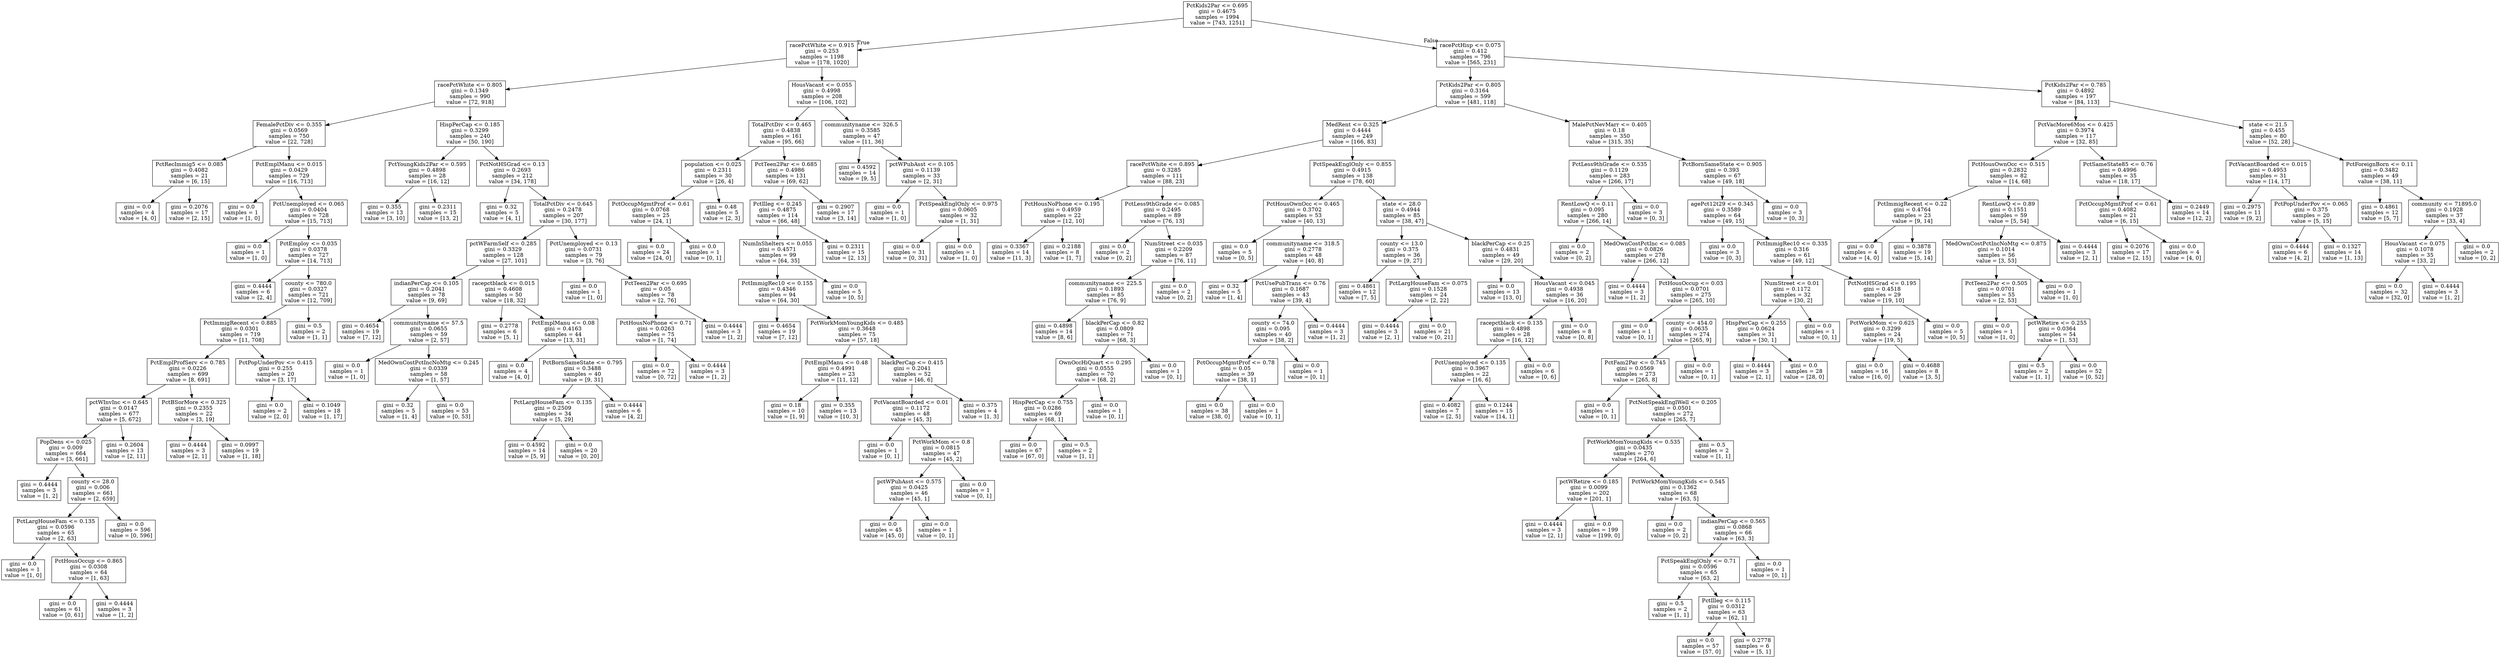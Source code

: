 digraph Tree {
node [shape=box] ;
0 [label="PctKids2Par <= 0.695\ngini = 0.4675\nsamples = 1994\nvalue = [743, 1251]"] ;
1 [label="racePctWhite <= 0.915\ngini = 0.253\nsamples = 1198\nvalue = [178, 1020]"] ;
0 -> 1 [labeldistance=2.5, labelangle=45, headlabel="True"] ;
2 [label="racePctWhite <= 0.805\ngini = 0.1349\nsamples = 990\nvalue = [72, 918]"] ;
1 -> 2 ;
3 [label="FemalePctDiv <= 0.355\ngini = 0.0569\nsamples = 750\nvalue = [22, 728]"] ;
2 -> 3 ;
4 [label="PctRecImmig5 <= 0.085\ngini = 0.4082\nsamples = 21\nvalue = [6, 15]"] ;
3 -> 4 ;
5 [label="gini = 0.0\nsamples = 4\nvalue = [4, 0]"] ;
4 -> 5 ;
6 [label="gini = 0.2076\nsamples = 17\nvalue = [2, 15]"] ;
4 -> 6 ;
7 [label="PctEmplManu <= 0.015\ngini = 0.0429\nsamples = 729\nvalue = [16, 713]"] ;
3 -> 7 ;
8 [label="gini = 0.0\nsamples = 1\nvalue = [1, 0]"] ;
7 -> 8 ;
9 [label="PctUnemployed <= 0.065\ngini = 0.0404\nsamples = 728\nvalue = [15, 713]"] ;
7 -> 9 ;
10 [label="gini = 0.0\nsamples = 1\nvalue = [1, 0]"] ;
9 -> 10 ;
11 [label="PctEmploy <= 0.035\ngini = 0.0378\nsamples = 727\nvalue = [14, 713]"] ;
9 -> 11 ;
12 [label="gini = 0.4444\nsamples = 6\nvalue = [2, 4]"] ;
11 -> 12 ;
13 [label="county <= 780.0\ngini = 0.0327\nsamples = 721\nvalue = [12, 709]"] ;
11 -> 13 ;
14 [label="PctImmigRecent <= 0.885\ngini = 0.0301\nsamples = 719\nvalue = [11, 708]"] ;
13 -> 14 ;
15 [label="PctEmplProfServ <= 0.785\ngini = 0.0226\nsamples = 699\nvalue = [8, 691]"] ;
14 -> 15 ;
16 [label="pctWInvInc <= 0.645\ngini = 0.0147\nsamples = 677\nvalue = [5, 672]"] ;
15 -> 16 ;
17 [label="PopDens <= 0.025\ngini = 0.009\nsamples = 664\nvalue = [3, 661]"] ;
16 -> 17 ;
18 [label="gini = 0.4444\nsamples = 3\nvalue = [1, 2]"] ;
17 -> 18 ;
19 [label="county <= 28.0\ngini = 0.006\nsamples = 661\nvalue = [2, 659]"] ;
17 -> 19 ;
20 [label="PctLargHouseFam <= 0.135\ngini = 0.0596\nsamples = 65\nvalue = [2, 63]"] ;
19 -> 20 ;
21 [label="gini = 0.0\nsamples = 1\nvalue = [1, 0]"] ;
20 -> 21 ;
22 [label="PctHousOccup <= 0.865\ngini = 0.0308\nsamples = 64\nvalue = [1, 63]"] ;
20 -> 22 ;
23 [label="gini = 0.0\nsamples = 61\nvalue = [0, 61]"] ;
22 -> 23 ;
24 [label="gini = 0.4444\nsamples = 3\nvalue = [1, 2]"] ;
22 -> 24 ;
25 [label="gini = 0.0\nsamples = 596\nvalue = [0, 596]"] ;
19 -> 25 ;
26 [label="gini = 0.2604\nsamples = 13\nvalue = [2, 11]"] ;
16 -> 26 ;
27 [label="PctBSorMore <= 0.325\ngini = 0.2355\nsamples = 22\nvalue = [3, 19]"] ;
15 -> 27 ;
28 [label="gini = 0.4444\nsamples = 3\nvalue = [2, 1]"] ;
27 -> 28 ;
29 [label="gini = 0.0997\nsamples = 19\nvalue = [1, 18]"] ;
27 -> 29 ;
30 [label="PctPopUnderPov <= 0.415\ngini = 0.255\nsamples = 20\nvalue = [3, 17]"] ;
14 -> 30 ;
31 [label="gini = 0.0\nsamples = 2\nvalue = [2, 0]"] ;
30 -> 31 ;
32 [label="gini = 0.1049\nsamples = 18\nvalue = [1, 17]"] ;
30 -> 32 ;
33 [label="gini = 0.5\nsamples = 2\nvalue = [1, 1]"] ;
13 -> 33 ;
34 [label="HispPerCap <= 0.185\ngini = 0.3299\nsamples = 240\nvalue = [50, 190]"] ;
2 -> 34 ;
35 [label="PctYoungKids2Par <= 0.595\ngini = 0.4898\nsamples = 28\nvalue = [16, 12]"] ;
34 -> 35 ;
36 [label="gini = 0.355\nsamples = 13\nvalue = [3, 10]"] ;
35 -> 36 ;
37 [label="gini = 0.2311\nsamples = 15\nvalue = [13, 2]"] ;
35 -> 37 ;
38 [label="PctNotHSGrad <= 0.13\ngini = 0.2693\nsamples = 212\nvalue = [34, 178]"] ;
34 -> 38 ;
39 [label="gini = 0.32\nsamples = 5\nvalue = [4, 1]"] ;
38 -> 39 ;
40 [label="TotalPctDiv <= 0.645\ngini = 0.2478\nsamples = 207\nvalue = [30, 177]"] ;
38 -> 40 ;
41 [label="pctWFarmSelf <= 0.285\ngini = 0.3329\nsamples = 128\nvalue = [27, 101]"] ;
40 -> 41 ;
42 [label="indianPerCap <= 0.105\ngini = 0.2041\nsamples = 78\nvalue = [9, 69]"] ;
41 -> 42 ;
43 [label="gini = 0.4654\nsamples = 19\nvalue = [7, 12]"] ;
42 -> 43 ;
44 [label="communityname <= 57.5\ngini = 0.0655\nsamples = 59\nvalue = [2, 57]"] ;
42 -> 44 ;
45 [label="gini = 0.0\nsamples = 1\nvalue = [1, 0]"] ;
44 -> 45 ;
46 [label="MedOwnCostPctIncNoMtg <= 0.245\ngini = 0.0339\nsamples = 58\nvalue = [1, 57]"] ;
44 -> 46 ;
47 [label="gini = 0.32\nsamples = 5\nvalue = [1, 4]"] ;
46 -> 47 ;
48 [label="gini = 0.0\nsamples = 53\nvalue = [0, 53]"] ;
46 -> 48 ;
49 [label="racepctblack <= 0.015\ngini = 0.4608\nsamples = 50\nvalue = [18, 32]"] ;
41 -> 49 ;
50 [label="gini = 0.2778\nsamples = 6\nvalue = [5, 1]"] ;
49 -> 50 ;
51 [label="PctEmplManu <= 0.08\ngini = 0.4163\nsamples = 44\nvalue = [13, 31]"] ;
49 -> 51 ;
52 [label="gini = 0.0\nsamples = 4\nvalue = [4, 0]"] ;
51 -> 52 ;
53 [label="PctBornSameState <= 0.795\ngini = 0.3488\nsamples = 40\nvalue = [9, 31]"] ;
51 -> 53 ;
54 [label="PctLargHouseFam <= 0.135\ngini = 0.2509\nsamples = 34\nvalue = [5, 29]"] ;
53 -> 54 ;
55 [label="gini = 0.4592\nsamples = 14\nvalue = [5, 9]"] ;
54 -> 55 ;
56 [label="gini = 0.0\nsamples = 20\nvalue = [0, 20]"] ;
54 -> 56 ;
57 [label="gini = 0.4444\nsamples = 6\nvalue = [4, 2]"] ;
53 -> 57 ;
58 [label="PctUnemployed <= 0.13\ngini = 0.0731\nsamples = 79\nvalue = [3, 76]"] ;
40 -> 58 ;
59 [label="gini = 0.0\nsamples = 1\nvalue = [1, 0]"] ;
58 -> 59 ;
60 [label="PctTeen2Par <= 0.695\ngini = 0.05\nsamples = 78\nvalue = [2, 76]"] ;
58 -> 60 ;
61 [label="PctHousNoPhone <= 0.71\ngini = 0.0263\nsamples = 75\nvalue = [1, 74]"] ;
60 -> 61 ;
62 [label="gini = 0.0\nsamples = 72\nvalue = [0, 72]"] ;
61 -> 62 ;
63 [label="gini = 0.4444\nsamples = 3\nvalue = [1, 2]"] ;
61 -> 63 ;
64 [label="gini = 0.4444\nsamples = 3\nvalue = [1, 2]"] ;
60 -> 64 ;
65 [label="HousVacant <= 0.055\ngini = 0.4998\nsamples = 208\nvalue = [106, 102]"] ;
1 -> 65 ;
66 [label="TotalPctDiv <= 0.465\ngini = 0.4838\nsamples = 161\nvalue = [95, 66]"] ;
65 -> 66 ;
67 [label="population <= 0.025\ngini = 0.2311\nsamples = 30\nvalue = [26, 4]"] ;
66 -> 67 ;
68 [label="PctOccupMgmtProf <= 0.61\ngini = 0.0768\nsamples = 25\nvalue = [24, 1]"] ;
67 -> 68 ;
69 [label="gini = 0.0\nsamples = 24\nvalue = [24, 0]"] ;
68 -> 69 ;
70 [label="gini = 0.0\nsamples = 1\nvalue = [0, 1]"] ;
68 -> 70 ;
71 [label="gini = 0.48\nsamples = 5\nvalue = [2, 3]"] ;
67 -> 71 ;
72 [label="PctTeen2Par <= 0.685\ngini = 0.4986\nsamples = 131\nvalue = [69, 62]"] ;
66 -> 72 ;
73 [label="PctIlleg <= 0.245\ngini = 0.4875\nsamples = 114\nvalue = [66, 48]"] ;
72 -> 73 ;
74 [label="NumInShelters <= 0.055\ngini = 0.4571\nsamples = 99\nvalue = [64, 35]"] ;
73 -> 74 ;
75 [label="PctImmigRec10 <= 0.155\ngini = 0.4346\nsamples = 94\nvalue = [64, 30]"] ;
74 -> 75 ;
76 [label="gini = 0.4654\nsamples = 19\nvalue = [7, 12]"] ;
75 -> 76 ;
77 [label="PctWorkMomYoungKids <= 0.485\ngini = 0.3648\nsamples = 75\nvalue = [57, 18]"] ;
75 -> 77 ;
78 [label="PctEmplManu <= 0.48\ngini = 0.4991\nsamples = 23\nvalue = [11, 12]"] ;
77 -> 78 ;
79 [label="gini = 0.18\nsamples = 10\nvalue = [1, 9]"] ;
78 -> 79 ;
80 [label="gini = 0.355\nsamples = 13\nvalue = [10, 3]"] ;
78 -> 80 ;
81 [label="blackPerCap <= 0.415\ngini = 0.2041\nsamples = 52\nvalue = [46, 6]"] ;
77 -> 81 ;
82 [label="PctVacantBoarded <= 0.01\ngini = 0.1172\nsamples = 48\nvalue = [45, 3]"] ;
81 -> 82 ;
83 [label="gini = 0.0\nsamples = 1\nvalue = [0, 1]"] ;
82 -> 83 ;
84 [label="PctWorkMom <= 0.8\ngini = 0.0815\nsamples = 47\nvalue = [45, 2]"] ;
82 -> 84 ;
85 [label="pctWPubAsst <= 0.575\ngini = 0.0425\nsamples = 46\nvalue = [45, 1]"] ;
84 -> 85 ;
86 [label="gini = 0.0\nsamples = 45\nvalue = [45, 0]"] ;
85 -> 86 ;
87 [label="gini = 0.0\nsamples = 1\nvalue = [0, 1]"] ;
85 -> 87 ;
88 [label="gini = 0.0\nsamples = 1\nvalue = [0, 1]"] ;
84 -> 88 ;
89 [label="gini = 0.375\nsamples = 4\nvalue = [1, 3]"] ;
81 -> 89 ;
90 [label="gini = 0.0\nsamples = 5\nvalue = [0, 5]"] ;
74 -> 90 ;
91 [label="gini = 0.2311\nsamples = 15\nvalue = [2, 13]"] ;
73 -> 91 ;
92 [label="gini = 0.2907\nsamples = 17\nvalue = [3, 14]"] ;
72 -> 92 ;
93 [label="communityname <= 326.5\ngini = 0.3585\nsamples = 47\nvalue = [11, 36]"] ;
65 -> 93 ;
94 [label="gini = 0.4592\nsamples = 14\nvalue = [9, 5]"] ;
93 -> 94 ;
95 [label="pctWPubAsst <= 0.105\ngini = 0.1139\nsamples = 33\nvalue = [2, 31]"] ;
93 -> 95 ;
96 [label="gini = 0.0\nsamples = 1\nvalue = [1, 0]"] ;
95 -> 96 ;
97 [label="PctSpeakEnglOnly <= 0.975\ngini = 0.0605\nsamples = 32\nvalue = [1, 31]"] ;
95 -> 97 ;
98 [label="gini = 0.0\nsamples = 31\nvalue = [0, 31]"] ;
97 -> 98 ;
99 [label="gini = 0.0\nsamples = 1\nvalue = [1, 0]"] ;
97 -> 99 ;
100 [label="racePctHisp <= 0.075\ngini = 0.412\nsamples = 796\nvalue = [565, 231]"] ;
0 -> 100 [labeldistance=2.5, labelangle=-45, headlabel="False"] ;
101 [label="PctKids2Par <= 0.805\ngini = 0.3164\nsamples = 599\nvalue = [481, 118]"] ;
100 -> 101 ;
102 [label="MedRent <= 0.325\ngini = 0.4444\nsamples = 249\nvalue = [166, 83]"] ;
101 -> 102 ;
103 [label="racePctWhite <= 0.895\ngini = 0.3285\nsamples = 111\nvalue = [88, 23]"] ;
102 -> 103 ;
104 [label="PctHousNoPhone <= 0.195\ngini = 0.4959\nsamples = 22\nvalue = [12, 10]"] ;
103 -> 104 ;
105 [label="gini = 0.3367\nsamples = 14\nvalue = [11, 3]"] ;
104 -> 105 ;
106 [label="gini = 0.2188\nsamples = 8\nvalue = [1, 7]"] ;
104 -> 106 ;
107 [label="PctLess9thGrade <= 0.085\ngini = 0.2495\nsamples = 89\nvalue = [76, 13]"] ;
103 -> 107 ;
108 [label="gini = 0.0\nsamples = 2\nvalue = [0, 2]"] ;
107 -> 108 ;
109 [label="NumStreet <= 0.035\ngini = 0.2209\nsamples = 87\nvalue = [76, 11]"] ;
107 -> 109 ;
110 [label="communityname <= 225.5\ngini = 0.1893\nsamples = 85\nvalue = [76, 9]"] ;
109 -> 110 ;
111 [label="gini = 0.4898\nsamples = 14\nvalue = [8, 6]"] ;
110 -> 111 ;
112 [label="blackPerCap <= 0.82\ngini = 0.0809\nsamples = 71\nvalue = [68, 3]"] ;
110 -> 112 ;
113 [label="OwnOccHiQuart <= 0.295\ngini = 0.0555\nsamples = 70\nvalue = [68, 2]"] ;
112 -> 113 ;
114 [label="HispPerCap <= 0.755\ngini = 0.0286\nsamples = 69\nvalue = [68, 1]"] ;
113 -> 114 ;
115 [label="gini = 0.0\nsamples = 67\nvalue = [67, 0]"] ;
114 -> 115 ;
116 [label="gini = 0.5\nsamples = 2\nvalue = [1, 1]"] ;
114 -> 116 ;
117 [label="gini = 0.0\nsamples = 1\nvalue = [0, 1]"] ;
113 -> 117 ;
118 [label="gini = 0.0\nsamples = 1\nvalue = [0, 1]"] ;
112 -> 118 ;
119 [label="gini = 0.0\nsamples = 2\nvalue = [0, 2]"] ;
109 -> 119 ;
120 [label="PctSpeakEnglOnly <= 0.855\ngini = 0.4915\nsamples = 138\nvalue = [78, 60]"] ;
102 -> 120 ;
121 [label="PctHousOwnOcc <= 0.465\ngini = 0.3702\nsamples = 53\nvalue = [40, 13]"] ;
120 -> 121 ;
122 [label="gini = 0.0\nsamples = 5\nvalue = [0, 5]"] ;
121 -> 122 ;
123 [label="communityname <= 318.5\ngini = 0.2778\nsamples = 48\nvalue = [40, 8]"] ;
121 -> 123 ;
124 [label="gini = 0.32\nsamples = 5\nvalue = [1, 4]"] ;
123 -> 124 ;
125 [label="PctUsePubTrans <= 0.76\ngini = 0.1687\nsamples = 43\nvalue = [39, 4]"] ;
123 -> 125 ;
126 [label="county <= 74.0\ngini = 0.095\nsamples = 40\nvalue = [38, 2]"] ;
125 -> 126 ;
127 [label="PctOccupMgmtProf <= 0.78\ngini = 0.05\nsamples = 39\nvalue = [38, 1]"] ;
126 -> 127 ;
128 [label="gini = 0.0\nsamples = 38\nvalue = [38, 0]"] ;
127 -> 128 ;
129 [label="gini = 0.0\nsamples = 1\nvalue = [0, 1]"] ;
127 -> 129 ;
130 [label="gini = 0.0\nsamples = 1\nvalue = [0, 1]"] ;
126 -> 130 ;
131 [label="gini = 0.4444\nsamples = 3\nvalue = [1, 2]"] ;
125 -> 131 ;
132 [label="state <= 28.0\ngini = 0.4944\nsamples = 85\nvalue = [38, 47]"] ;
120 -> 132 ;
133 [label="county <= 13.0\ngini = 0.375\nsamples = 36\nvalue = [9, 27]"] ;
132 -> 133 ;
134 [label="gini = 0.4861\nsamples = 12\nvalue = [7, 5]"] ;
133 -> 134 ;
135 [label="PctLargHouseFam <= 0.075\ngini = 0.1528\nsamples = 24\nvalue = [2, 22]"] ;
133 -> 135 ;
136 [label="gini = 0.4444\nsamples = 3\nvalue = [2, 1]"] ;
135 -> 136 ;
137 [label="gini = 0.0\nsamples = 21\nvalue = [0, 21]"] ;
135 -> 137 ;
138 [label="blackPerCap <= 0.25\ngini = 0.4831\nsamples = 49\nvalue = [29, 20]"] ;
132 -> 138 ;
139 [label="gini = 0.0\nsamples = 13\nvalue = [13, 0]"] ;
138 -> 139 ;
140 [label="HousVacant <= 0.045\ngini = 0.4938\nsamples = 36\nvalue = [16, 20]"] ;
138 -> 140 ;
141 [label="racepctblack <= 0.135\ngini = 0.4898\nsamples = 28\nvalue = [16, 12]"] ;
140 -> 141 ;
142 [label="PctUnemployed <= 0.135\ngini = 0.3967\nsamples = 22\nvalue = [16, 6]"] ;
141 -> 142 ;
143 [label="gini = 0.4082\nsamples = 7\nvalue = [2, 5]"] ;
142 -> 143 ;
144 [label="gini = 0.1244\nsamples = 15\nvalue = [14, 1]"] ;
142 -> 144 ;
145 [label="gini = 0.0\nsamples = 6\nvalue = [0, 6]"] ;
141 -> 145 ;
146 [label="gini = 0.0\nsamples = 8\nvalue = [0, 8]"] ;
140 -> 146 ;
147 [label="MalePctNevMarr <= 0.405\ngini = 0.18\nsamples = 350\nvalue = [315, 35]"] ;
101 -> 147 ;
148 [label="PctLess9thGrade <= 0.535\ngini = 0.1129\nsamples = 283\nvalue = [266, 17]"] ;
147 -> 148 ;
149 [label="RentLowQ <= 0.11\ngini = 0.095\nsamples = 280\nvalue = [266, 14]"] ;
148 -> 149 ;
150 [label="gini = 0.0\nsamples = 2\nvalue = [0, 2]"] ;
149 -> 150 ;
151 [label="MedOwnCostPctInc <= 0.085\ngini = 0.0826\nsamples = 278\nvalue = [266, 12]"] ;
149 -> 151 ;
152 [label="gini = 0.4444\nsamples = 3\nvalue = [1, 2]"] ;
151 -> 152 ;
153 [label="PctHousOccup <= 0.03\ngini = 0.0701\nsamples = 275\nvalue = [265, 10]"] ;
151 -> 153 ;
154 [label="gini = 0.0\nsamples = 1\nvalue = [0, 1]"] ;
153 -> 154 ;
155 [label="county <= 454.0\ngini = 0.0635\nsamples = 274\nvalue = [265, 9]"] ;
153 -> 155 ;
156 [label="PctFam2Par <= 0.745\ngini = 0.0569\nsamples = 273\nvalue = [265, 8]"] ;
155 -> 156 ;
157 [label="gini = 0.0\nsamples = 1\nvalue = [0, 1]"] ;
156 -> 157 ;
158 [label="PctNotSpeakEnglWell <= 0.205\ngini = 0.0501\nsamples = 272\nvalue = [265, 7]"] ;
156 -> 158 ;
159 [label="PctWorkMomYoungKids <= 0.535\ngini = 0.0435\nsamples = 270\nvalue = [264, 6]"] ;
158 -> 159 ;
160 [label="pctWRetire <= 0.185\ngini = 0.0099\nsamples = 202\nvalue = [201, 1]"] ;
159 -> 160 ;
161 [label="gini = 0.4444\nsamples = 3\nvalue = [2, 1]"] ;
160 -> 161 ;
162 [label="gini = 0.0\nsamples = 199\nvalue = [199, 0]"] ;
160 -> 162 ;
163 [label="PctWorkMomYoungKids <= 0.545\ngini = 0.1362\nsamples = 68\nvalue = [63, 5]"] ;
159 -> 163 ;
164 [label="gini = 0.0\nsamples = 2\nvalue = [0, 2]"] ;
163 -> 164 ;
165 [label="indianPerCap <= 0.565\ngini = 0.0868\nsamples = 66\nvalue = [63, 3]"] ;
163 -> 165 ;
166 [label="PctSpeakEnglOnly <= 0.71\ngini = 0.0596\nsamples = 65\nvalue = [63, 2]"] ;
165 -> 166 ;
167 [label="gini = 0.5\nsamples = 2\nvalue = [1, 1]"] ;
166 -> 167 ;
168 [label="PctIlleg <= 0.115\ngini = 0.0312\nsamples = 63\nvalue = [62, 1]"] ;
166 -> 168 ;
169 [label="gini = 0.0\nsamples = 57\nvalue = [57, 0]"] ;
168 -> 169 ;
170 [label="gini = 0.2778\nsamples = 6\nvalue = [5, 1]"] ;
168 -> 170 ;
171 [label="gini = 0.0\nsamples = 1\nvalue = [0, 1]"] ;
165 -> 171 ;
172 [label="gini = 0.5\nsamples = 2\nvalue = [1, 1]"] ;
158 -> 172 ;
173 [label="gini = 0.0\nsamples = 1\nvalue = [0, 1]"] ;
155 -> 173 ;
174 [label="gini = 0.0\nsamples = 3\nvalue = [0, 3]"] ;
148 -> 174 ;
175 [label="PctBornSameState <= 0.905\ngini = 0.393\nsamples = 67\nvalue = [49, 18]"] ;
147 -> 175 ;
176 [label="agePct12t29 <= 0.345\ngini = 0.3589\nsamples = 64\nvalue = [49, 15]"] ;
175 -> 176 ;
177 [label="gini = 0.0\nsamples = 3\nvalue = [0, 3]"] ;
176 -> 177 ;
178 [label="PctImmigRec10 <= 0.335\ngini = 0.316\nsamples = 61\nvalue = [49, 12]"] ;
176 -> 178 ;
179 [label="NumStreet <= 0.01\ngini = 0.1172\nsamples = 32\nvalue = [30, 2]"] ;
178 -> 179 ;
180 [label="HispPerCap <= 0.255\ngini = 0.0624\nsamples = 31\nvalue = [30, 1]"] ;
179 -> 180 ;
181 [label="gini = 0.4444\nsamples = 3\nvalue = [2, 1]"] ;
180 -> 181 ;
182 [label="gini = 0.0\nsamples = 28\nvalue = [28, 0]"] ;
180 -> 182 ;
183 [label="gini = 0.0\nsamples = 1\nvalue = [0, 1]"] ;
179 -> 183 ;
184 [label="PctNotHSGrad <= 0.195\ngini = 0.4518\nsamples = 29\nvalue = [19, 10]"] ;
178 -> 184 ;
185 [label="PctWorkMom <= 0.625\ngini = 0.3299\nsamples = 24\nvalue = [19, 5]"] ;
184 -> 185 ;
186 [label="gini = 0.0\nsamples = 16\nvalue = [16, 0]"] ;
185 -> 186 ;
187 [label="gini = 0.4688\nsamples = 8\nvalue = [3, 5]"] ;
185 -> 187 ;
188 [label="gini = 0.0\nsamples = 5\nvalue = [0, 5]"] ;
184 -> 188 ;
189 [label="gini = 0.0\nsamples = 3\nvalue = [0, 3]"] ;
175 -> 189 ;
190 [label="PctKids2Par <= 0.785\ngini = 0.4892\nsamples = 197\nvalue = [84, 113]"] ;
100 -> 190 ;
191 [label="PctVacMore6Mos <= 0.425\ngini = 0.3974\nsamples = 117\nvalue = [32, 85]"] ;
190 -> 191 ;
192 [label="PctHousOwnOcc <= 0.515\ngini = 0.2832\nsamples = 82\nvalue = [14, 68]"] ;
191 -> 192 ;
193 [label="PctImmigRecent <= 0.22\ngini = 0.4764\nsamples = 23\nvalue = [9, 14]"] ;
192 -> 193 ;
194 [label="gini = 0.0\nsamples = 4\nvalue = [4, 0]"] ;
193 -> 194 ;
195 [label="gini = 0.3878\nsamples = 19\nvalue = [5, 14]"] ;
193 -> 195 ;
196 [label="RentLowQ <= 0.89\ngini = 0.1551\nsamples = 59\nvalue = [5, 54]"] ;
192 -> 196 ;
197 [label="MedOwnCostPctIncNoMtg <= 0.875\ngini = 0.1014\nsamples = 56\nvalue = [3, 53]"] ;
196 -> 197 ;
198 [label="PctTeen2Par <= 0.505\ngini = 0.0701\nsamples = 55\nvalue = [2, 53]"] ;
197 -> 198 ;
199 [label="gini = 0.0\nsamples = 1\nvalue = [1, 0]"] ;
198 -> 199 ;
200 [label="pctWRetire <= 0.255\ngini = 0.0364\nsamples = 54\nvalue = [1, 53]"] ;
198 -> 200 ;
201 [label="gini = 0.5\nsamples = 2\nvalue = [1, 1]"] ;
200 -> 201 ;
202 [label="gini = 0.0\nsamples = 52\nvalue = [0, 52]"] ;
200 -> 202 ;
203 [label="gini = 0.0\nsamples = 1\nvalue = [1, 0]"] ;
197 -> 203 ;
204 [label="gini = 0.4444\nsamples = 3\nvalue = [2, 1]"] ;
196 -> 204 ;
205 [label="PctSameState85 <= 0.76\ngini = 0.4996\nsamples = 35\nvalue = [18, 17]"] ;
191 -> 205 ;
206 [label="PctOccupMgmtProf <= 0.61\ngini = 0.4082\nsamples = 21\nvalue = [6, 15]"] ;
205 -> 206 ;
207 [label="gini = 0.2076\nsamples = 17\nvalue = [2, 15]"] ;
206 -> 207 ;
208 [label="gini = 0.0\nsamples = 4\nvalue = [4, 0]"] ;
206 -> 208 ;
209 [label="gini = 0.2449\nsamples = 14\nvalue = [12, 2]"] ;
205 -> 209 ;
210 [label="state <= 21.5\ngini = 0.455\nsamples = 80\nvalue = [52, 28]"] ;
190 -> 210 ;
211 [label="PctVacantBoarded <= 0.015\ngini = 0.4953\nsamples = 31\nvalue = [14, 17]"] ;
210 -> 211 ;
212 [label="gini = 0.2975\nsamples = 11\nvalue = [9, 2]"] ;
211 -> 212 ;
213 [label="PctPopUnderPov <= 0.065\ngini = 0.375\nsamples = 20\nvalue = [5, 15]"] ;
211 -> 213 ;
214 [label="gini = 0.4444\nsamples = 6\nvalue = [4, 2]"] ;
213 -> 214 ;
215 [label="gini = 0.1327\nsamples = 14\nvalue = [1, 13]"] ;
213 -> 215 ;
216 [label="PctForeignBorn <= 0.11\ngini = 0.3482\nsamples = 49\nvalue = [38, 11]"] ;
210 -> 216 ;
217 [label="gini = 0.4861\nsamples = 12\nvalue = [5, 7]"] ;
216 -> 217 ;
218 [label="community <= 71895.0\ngini = 0.1928\nsamples = 37\nvalue = [33, 4]"] ;
216 -> 218 ;
219 [label="HousVacant <= 0.075\ngini = 0.1078\nsamples = 35\nvalue = [33, 2]"] ;
218 -> 219 ;
220 [label="gini = 0.0\nsamples = 32\nvalue = [32, 0]"] ;
219 -> 220 ;
221 [label="gini = 0.4444\nsamples = 3\nvalue = [1, 2]"] ;
219 -> 221 ;
222 [label="gini = 0.0\nsamples = 2\nvalue = [0, 2]"] ;
218 -> 222 ;
}